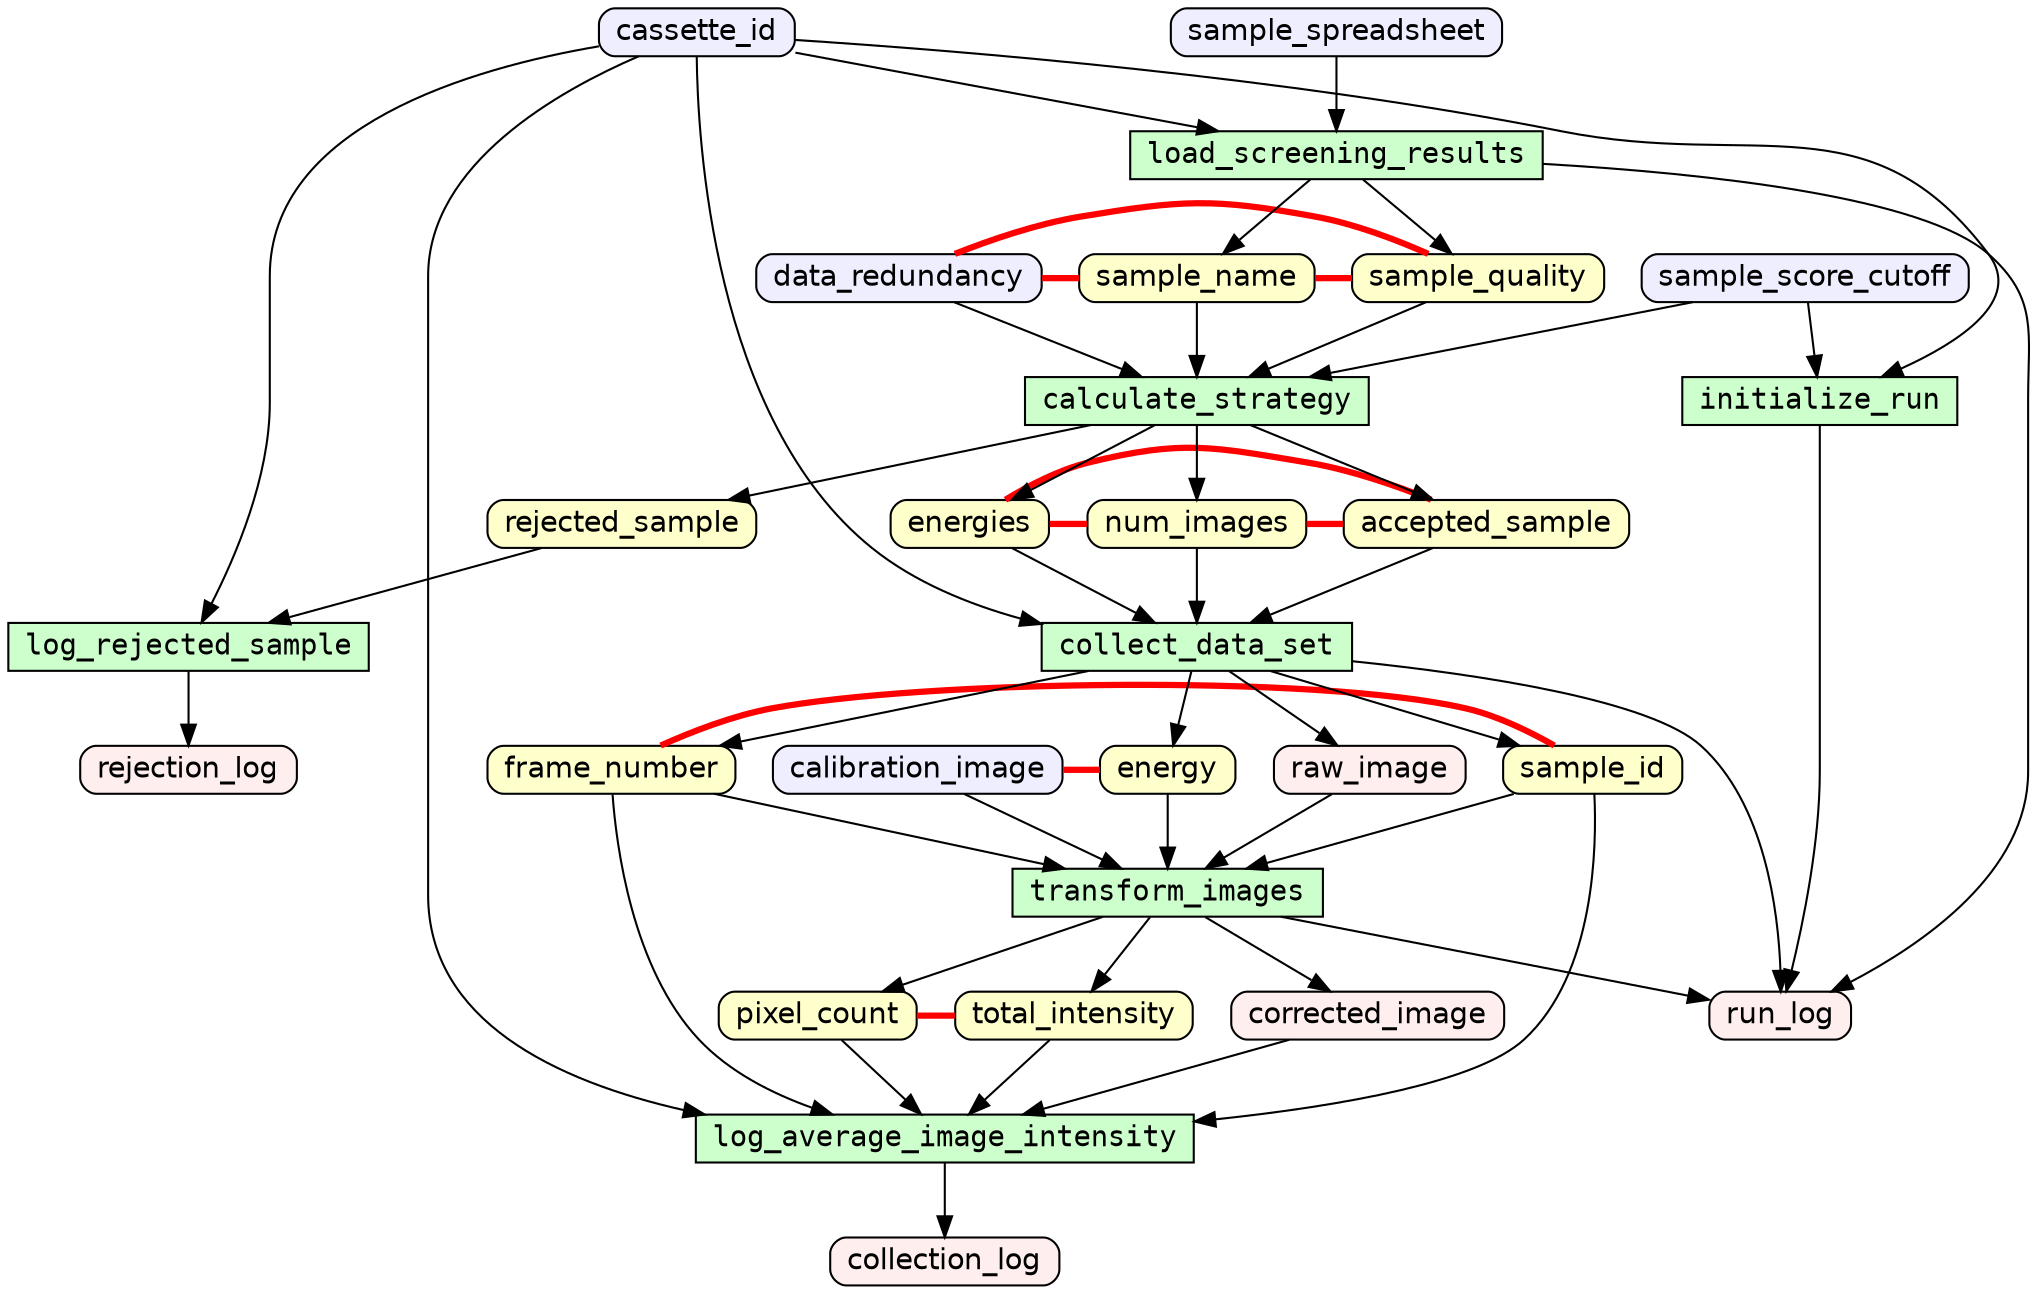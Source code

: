 digraph {
rankdir=TB
node [shape=box,fontname=Helvetica,fontsize=14,height=0,width=0]
edge [fontname=Helvetica,fontsize=12]
"accepted_sample"[style="filled,rounded" fillcolor="#FFFFCC",label="accepted_sample"]
"energies"[style="filled,rounded" fillcolor="#FFFFCC",label="energies"]
"energy"[style="filled,rounded" fillcolor="#FFFFCC",label="energy"]
"frame_number"[style="filled,rounded" fillcolor="#FFFFCC",label="frame_number"]
"num_images"[style="filled,rounded" fillcolor="#FFFFCC",label="num_images"]
"pixel_count"[style="filled,rounded" fillcolor="#FFFFCC",label="pixel_count"]
"rejected_sample"[style="filled,rounded" fillcolor="#FFFFCC",label="rejected_sample"]
"sample_id"[style="filled,rounded" fillcolor="#FFFFCC",label="sample_id"]
"sample_name"[style="filled,rounded" fillcolor="#FFFFCC",label="sample_name"]
"sample_quality"[style="filled,rounded" fillcolor="#FFFFCC",label="sample_quality"]
"total_intensity"[style="filled,rounded" fillcolor="#FFFFCC",label="total_intensity"]
"collection_log"[style="filled,rounded" fillcolor="#FFEEEE",label="collection_log"]
"corrected_image"[style="filled,rounded" fillcolor="#FFEEEE",label="corrected_image"]
"raw_image"[style="filled,rounded" fillcolor="#FFEEEE",label="raw_image"]
"rejection_log"[style="filled,rounded" fillcolor="#FFEEEE",label="rejection_log"]
"run_log"[style="filled,rounded" fillcolor="#FFEEEE",label="run_log"]
"calibration_image"[style="filled,rounded" fillcolor="#EEEEFF",label="calibration_image"]
"cassette_id"[style="filled,rounded" fillcolor="#EEEEFF",label="cassette_id"]
"data_redundancy"[style="filled,rounded" fillcolor="#EEEEFF",label="data_redundancy"]
"sample_score_cutoff"[style="filled,rounded" fillcolor="#EEEEFF",label="sample_score_cutoff"]
"sample_spreadsheet"[style="filled,rounded" fillcolor="#EEEEFF",label="sample_spreadsheet"]
"calculate_strategy"[style="filled" fontname=Courier fillcolor="#CCFFCC",label="calculate_strategy"]
"collect_data_set"[style="filled" fontname=Courier fillcolor="#CCFFCC",label="collect_data_set"]
"initialize_run"[style="filled" fontname=Courier fillcolor="#CCFFCC",label="initialize_run"]
"load_screening_results"[style="filled" fontname=Courier fillcolor="#CCFFCC",label="load_screening_results"]
"log_average_image_intensity"[style="filled" fontname=Courier fillcolor="#CCFFCC",label="log_average_image_intensity"]
"log_rejected_sample"[style="filled" fontname=Courier fillcolor="#CCFFCC",label="log_rejected_sample"]
"transform_images"[style="filled" fontname=Courier fillcolor="#CCFFCC",label="transform_images"]
accepted_sample -> collect_data_set [color="#000000"]
calculate_strategy -> accepted_sample [color="#000000"]
calculate_strategy -> energies [color="#000000"]
calculate_strategy -> num_images [color="#000000"]
calculate_strategy -> rejected_sample [color="#000000"]
calibration_image -> transform_images [color="#000000"]
cassette_id -> collect_data_set [color="#000000"]
cassette_id -> initialize_run [color="#000000"]
cassette_id -> load_screening_results [color="#000000"]
cassette_id -> log_average_image_intensity [color="#000000"]
cassette_id -> log_rejected_sample [color="#000000"]
collect_data_set -> energy [color="#000000"]
collect_data_set -> frame_number [color="#000000"]
collect_data_set -> raw_image [color="#000000"]
collect_data_set -> run_log [color="#000000"]
collect_data_set -> sample_id [color="#000000"]
corrected_image -> log_average_image_intensity [color="#000000"]
data_redundancy -> calculate_strategy [color="#000000"]
energies -> collect_data_set [color="#000000"]
energy -> transform_images [color="#000000"]
frame_number -> log_average_image_intensity [color="#000000"]
frame_number -> transform_images [color="#000000"]
initialize_run -> run_log [color="#000000"]
load_screening_results -> run_log [color="#000000"]
load_screening_results -> sample_name [color="#000000"]
load_screening_results -> sample_quality [color="#000000"]
log_average_image_intensity -> collection_log [color="#000000"]
log_rejected_sample -> rejection_log [color="#000000"]
num_images -> collect_data_set [color="#000000"]
pixel_count -> log_average_image_intensity [color="#000000"]
raw_image -> transform_images [color="#000000"]
rejected_sample -> log_rejected_sample [color="#000000"]
sample_id -> log_average_image_intensity [color="#000000"]
sample_id -> transform_images [color="#000000"]
sample_name -> calculate_strategy [color="#000000"]
sample_quality -> calculate_strategy [color="#000000"]
sample_score_cutoff -> calculate_strategy [color="#000000"]
sample_score_cutoff -> initialize_run [color="#000000"]
sample_spreadsheet -> load_screening_results [color="#000000"]
total_intensity -> log_average_image_intensity [color="#000000"]
transform_images -> corrected_image [color="#000000"]
transform_images -> pixel_count [color="#000000"]
transform_images -> run_log [color="#000000"]
transform_images -> total_intensity [color="#000000"]
energies -> accepted_sample [constraint=false color="#FF0000" dir=none penwidth=3]
energy -> calibration_image [constraint=false color="#FF0000" dir=none penwidth=3]
num_images -> accepted_sample [constraint=false color="#FF0000" dir=none penwidth=3]
num_images -> energies [constraint=false color="#FF0000" dir=none penwidth=3]
sample_id -> frame_number [constraint=false color="#FF0000" dir=none penwidth=3]
sample_name -> data_redundancy [constraint=false color="#FF0000" dir=none penwidth=3]
sample_quality -> data_redundancy [constraint=false color="#FF0000" dir=none penwidth=3]
sample_quality -> sample_name [constraint=false color="#FF0000" dir=none penwidth=3]
total_intensity -> pixel_count [constraint=false color="#FF0000" dir=none penwidth=3]
}